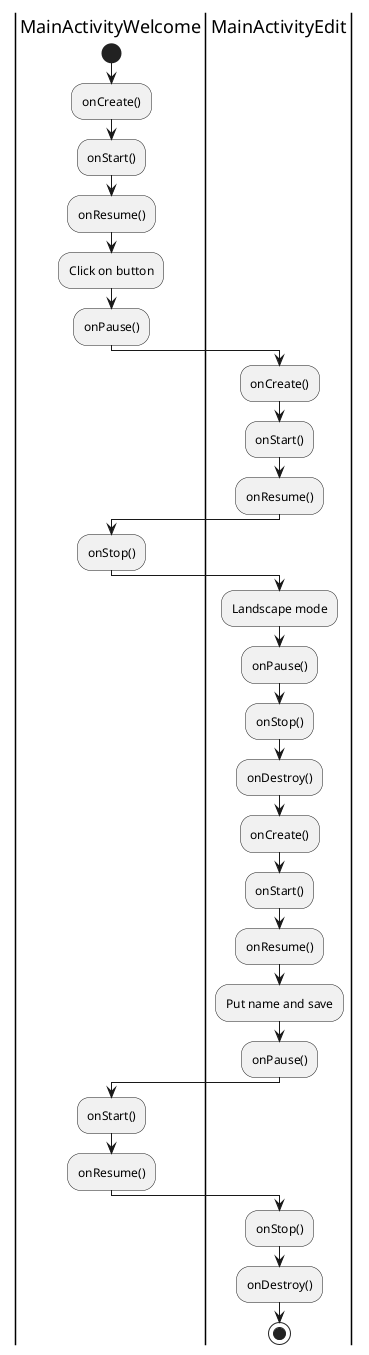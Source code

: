 @startuml 2

|MainActivityWelcome|
start
:onCreate();
:onStart();
:onResume();
:Click on button;
:onPause();
|MainActivityEdit|
:onCreate();
:onStart();
:onResume();
|MainActivityWelcome|
:onStop();
|MainActivityEdit|
:Landscape mode;
:onPause();
:onStop();
:onDestroy();
:onCreate();
:onStart();
:onResume();
:Put name and save;
:onPause();
|MainActivityWelcome|
:onStart();
:onResume();
|MainActivityEdit|
:onStop();
:onDestroy();
stop


@enduml